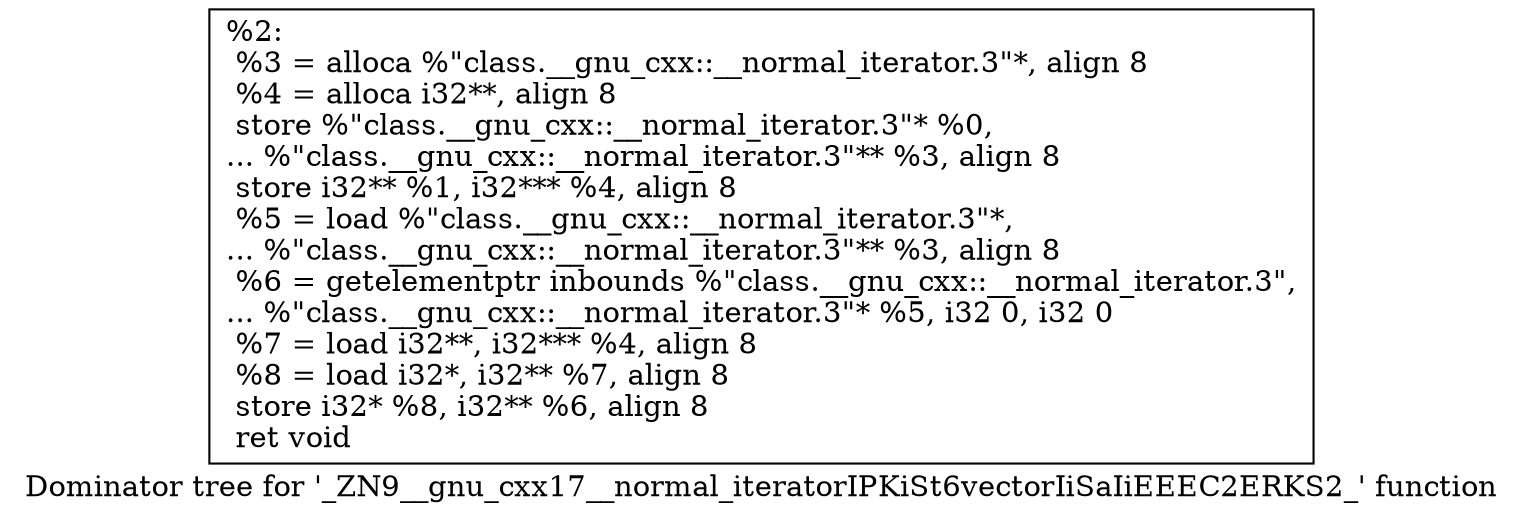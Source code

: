 digraph "Dominator tree for '_ZN9__gnu_cxx17__normal_iteratorIPKiSt6vectorIiSaIiEEEC2ERKS2_' function" {
	label="Dominator tree for '_ZN9__gnu_cxx17__normal_iteratorIPKiSt6vectorIiSaIiEEEC2ERKS2_' function";

	Node0x1476440 [shape=record,label="{%2:\l  %3 = alloca %\"class.__gnu_cxx::__normal_iterator.3\"*, align 8\l  %4 = alloca i32**, align 8\l  store %\"class.__gnu_cxx::__normal_iterator.3\"* %0,\l... %\"class.__gnu_cxx::__normal_iterator.3\"** %3, align 8\l  store i32** %1, i32*** %4, align 8\l  %5 = load %\"class.__gnu_cxx::__normal_iterator.3\"*,\l... %\"class.__gnu_cxx::__normal_iterator.3\"** %3, align 8\l  %6 = getelementptr inbounds %\"class.__gnu_cxx::__normal_iterator.3\",\l... %\"class.__gnu_cxx::__normal_iterator.3\"* %5, i32 0, i32 0\l  %7 = load i32**, i32*** %4, align 8\l  %8 = load i32*, i32** %7, align 8\l  store i32* %8, i32** %6, align 8\l  ret void\l}"];
}
